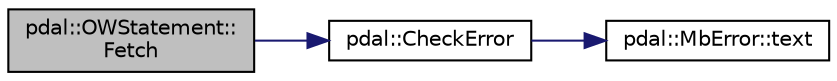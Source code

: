 digraph "pdal::OWStatement::Fetch"
{
  edge [fontname="Helvetica",fontsize="10",labelfontname="Helvetica",labelfontsize="10"];
  node [fontname="Helvetica",fontsize="10",shape=record];
  rankdir="LR";
  Node1 [label="pdal::OWStatement::\lFetch",height=0.2,width=0.4,color="black", fillcolor="grey75", style="filled", fontcolor="black"];
  Node1 -> Node2 [color="midnightblue",fontsize="10",style="solid",fontname="Helvetica"];
  Node2 [label="pdal::CheckError",height=0.2,width=0.4,color="black", fillcolor="white", style="filled",URL="$namespacepdal.html#a6c7080f4fd6dc91b0cf4cfa8bc61a51c"];
  Node2 -> Node3 [color="midnightblue",fontsize="10",style="solid",fontname="Helvetica"];
  Node3 [label="pdal::MbError::text",height=0.2,width=0.4,color="black", fillcolor="white", style="filled",URL="$namespacepdal_1_1MbError.html#a4d54b8e3f4518938995230a414498a54"];
}
